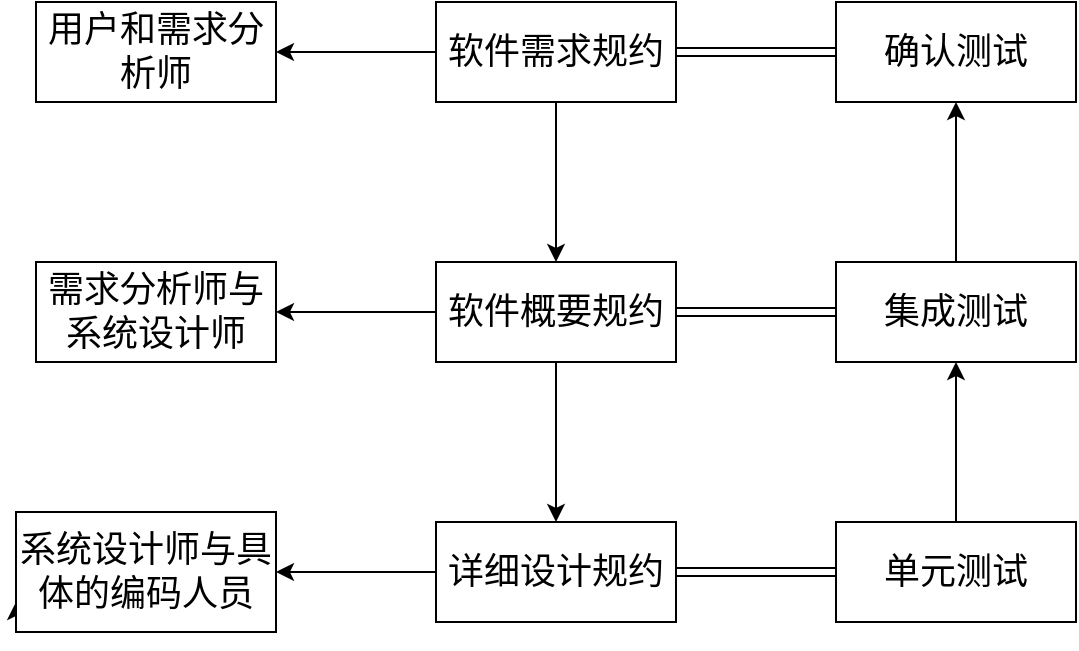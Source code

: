 <mxfile version="24.7.8">
  <diagram name="第 1 页" id="4J9jpvGOI9MJJJzR0LSd">
    <mxGraphModel dx="2261" dy="836" grid="1" gridSize="10" guides="1" tooltips="1" connect="1" arrows="1" fold="1" page="1" pageScale="1" pageWidth="827" pageHeight="1169" math="0" shadow="0">
      <root>
        <mxCell id="0" />
        <mxCell id="1" parent="0" />
        <mxCell id="JEro7uKLsdLBvnwdAYw2-5" value="" style="edgeStyle=orthogonalEdgeStyle;rounded=0;orthogonalLoop=1;jettySize=auto;html=1;fontFamily=Helvetica;fontSize=18;fontColor=default;" edge="1" parent="1" source="JEro7uKLsdLBvnwdAYw2-1" target="JEro7uKLsdLBvnwdAYw2-4">
          <mxGeometry relative="1" as="geometry" />
        </mxCell>
        <mxCell id="JEro7uKLsdLBvnwdAYw2-11" value="" style="rounded=0;orthogonalLoop=1;jettySize=auto;html=1;fontFamily=Helvetica;fontSize=18;fontColor=default;shape=link;" edge="1" parent="1" source="JEro7uKLsdLBvnwdAYw2-1" target="JEro7uKLsdLBvnwdAYw2-10">
          <mxGeometry relative="1" as="geometry" />
        </mxCell>
        <mxCell id="JEro7uKLsdLBvnwdAYw2-20" value="" style="edgeStyle=orthogonalEdgeStyle;rounded=0;orthogonalLoop=1;jettySize=auto;html=1;fontFamily=Helvetica;fontSize=18;fontColor=default;" edge="1" parent="1" source="JEro7uKLsdLBvnwdAYw2-1" target="JEro7uKLsdLBvnwdAYw2-19">
          <mxGeometry relative="1" as="geometry" />
        </mxCell>
        <mxCell id="JEro7uKLsdLBvnwdAYw2-1" value="软件需求规约" style="rounded=0;whiteSpace=wrap;html=1;fontSize=18;" vertex="1" parent="1">
          <mxGeometry x="140" y="80" width="120" height="50" as="geometry" />
        </mxCell>
        <mxCell id="JEro7uKLsdLBvnwdAYw2-7" value="" style="edgeStyle=orthogonalEdgeStyle;rounded=0;orthogonalLoop=1;jettySize=auto;html=1;fontFamily=Helvetica;fontSize=18;fontColor=default;" edge="1" parent="1" source="JEro7uKLsdLBvnwdAYw2-4" target="JEro7uKLsdLBvnwdAYw2-6">
          <mxGeometry relative="1" as="geometry" />
        </mxCell>
        <mxCell id="JEro7uKLsdLBvnwdAYw2-22" value="" style="edgeStyle=orthogonalEdgeStyle;rounded=0;orthogonalLoop=1;jettySize=auto;html=1;fontFamily=Helvetica;fontSize=18;fontColor=default;" edge="1" parent="1" source="JEro7uKLsdLBvnwdAYw2-4" target="JEro7uKLsdLBvnwdAYw2-21">
          <mxGeometry relative="1" as="geometry" />
        </mxCell>
        <mxCell id="JEro7uKLsdLBvnwdAYw2-4" value="软件概要规约" style="rounded=0;whiteSpace=wrap;html=1;fontSize=18;" vertex="1" parent="1">
          <mxGeometry x="140" y="210" width="120" height="50" as="geometry" />
        </mxCell>
        <mxCell id="JEro7uKLsdLBvnwdAYw2-24" value="" style="edgeStyle=orthogonalEdgeStyle;rounded=0;orthogonalLoop=1;jettySize=auto;html=1;fontFamily=Helvetica;fontSize=18;fontColor=default;" edge="1" parent="1" source="JEro7uKLsdLBvnwdAYw2-6" target="JEro7uKLsdLBvnwdAYw2-23">
          <mxGeometry relative="1" as="geometry" />
        </mxCell>
        <mxCell id="JEro7uKLsdLBvnwdAYw2-6" value="详细设计规约" style="rounded=0;whiteSpace=wrap;html=1;fontSize=18;" vertex="1" parent="1">
          <mxGeometry x="140" y="340" width="120" height="50" as="geometry" />
        </mxCell>
        <mxCell id="JEro7uKLsdLBvnwdAYw2-10" value="确认测试" style="rounded=0;whiteSpace=wrap;html=1;fontSize=18;" vertex="1" parent="1">
          <mxGeometry x="340" y="80" width="120" height="50" as="geometry" />
        </mxCell>
        <mxCell id="JEro7uKLsdLBvnwdAYw2-12" value="" style="rounded=0;orthogonalLoop=1;jettySize=auto;html=1;fontFamily=Helvetica;fontSize=18;fontColor=default;shape=link;" edge="1" parent="1" target="JEro7uKLsdLBvnwdAYw2-13">
          <mxGeometry relative="1" as="geometry">
            <mxPoint x="260" y="235" as="sourcePoint" />
          </mxGeometry>
        </mxCell>
        <mxCell id="JEro7uKLsdLBvnwdAYw2-18" style="edgeStyle=orthogonalEdgeStyle;rounded=0;orthogonalLoop=1;jettySize=auto;html=1;fontFamily=Helvetica;fontSize=18;fontColor=default;" edge="1" parent="1" source="JEro7uKLsdLBvnwdAYw2-13" target="JEro7uKLsdLBvnwdAYw2-10">
          <mxGeometry relative="1" as="geometry" />
        </mxCell>
        <mxCell id="JEro7uKLsdLBvnwdAYw2-13" value="集成测试" style="rounded=0;whiteSpace=wrap;html=1;fontSize=18;" vertex="1" parent="1">
          <mxGeometry x="340" y="210" width="120" height="50" as="geometry" />
        </mxCell>
        <mxCell id="JEro7uKLsdLBvnwdAYw2-14" value="" style="rounded=0;orthogonalLoop=1;jettySize=auto;html=1;fontFamily=Helvetica;fontSize=18;fontColor=default;shape=link;" edge="1" parent="1" target="JEro7uKLsdLBvnwdAYw2-15">
          <mxGeometry relative="1" as="geometry">
            <mxPoint x="260" y="365" as="sourcePoint" />
          </mxGeometry>
        </mxCell>
        <mxCell id="JEro7uKLsdLBvnwdAYw2-17" style="edgeStyle=orthogonalEdgeStyle;rounded=0;orthogonalLoop=1;jettySize=auto;html=1;exitX=0.5;exitY=0;exitDx=0;exitDy=0;entryX=0.5;entryY=1;entryDx=0;entryDy=0;fontFamily=Helvetica;fontSize=18;fontColor=default;" edge="1" parent="1" source="JEro7uKLsdLBvnwdAYw2-15" target="JEro7uKLsdLBvnwdAYw2-13">
          <mxGeometry relative="1" as="geometry" />
        </mxCell>
        <mxCell id="JEro7uKLsdLBvnwdAYw2-15" value="单元测试" style="rounded=0;whiteSpace=wrap;html=1;fontSize=18;" vertex="1" parent="1">
          <mxGeometry x="340" y="340" width="120" height="50" as="geometry" />
        </mxCell>
        <mxCell id="JEro7uKLsdLBvnwdAYw2-19" value="用户和需求分析师" style="rounded=0;whiteSpace=wrap;html=1;fontSize=18;" vertex="1" parent="1">
          <mxGeometry x="-60" y="80" width="120" height="50" as="geometry" />
        </mxCell>
        <mxCell id="JEro7uKLsdLBvnwdAYw2-21" value="需求分析师与系统设计师" style="rounded=0;whiteSpace=wrap;html=1;fontSize=18;" vertex="1" parent="1">
          <mxGeometry x="-60" y="210" width="120" height="50" as="geometry" />
        </mxCell>
        <mxCell id="JEro7uKLsdLBvnwdAYw2-25" style="edgeStyle=orthogonalEdgeStyle;rounded=0;orthogonalLoop=1;jettySize=auto;html=1;exitX=0;exitY=1;exitDx=0;exitDy=0;fontFamily=Helvetica;fontSize=18;fontColor=default;" edge="1" parent="1" source="JEro7uKLsdLBvnwdAYw2-23">
          <mxGeometry relative="1" as="geometry">
            <mxPoint x="-70" y="380" as="targetPoint" />
          </mxGeometry>
        </mxCell>
        <mxCell id="JEro7uKLsdLBvnwdAYw2-23" value="系统设计师与具体的编码人员" style="rounded=0;whiteSpace=wrap;html=1;fontSize=18;" vertex="1" parent="1">
          <mxGeometry x="-70" y="335" width="130" height="60" as="geometry" />
        </mxCell>
      </root>
    </mxGraphModel>
  </diagram>
</mxfile>
